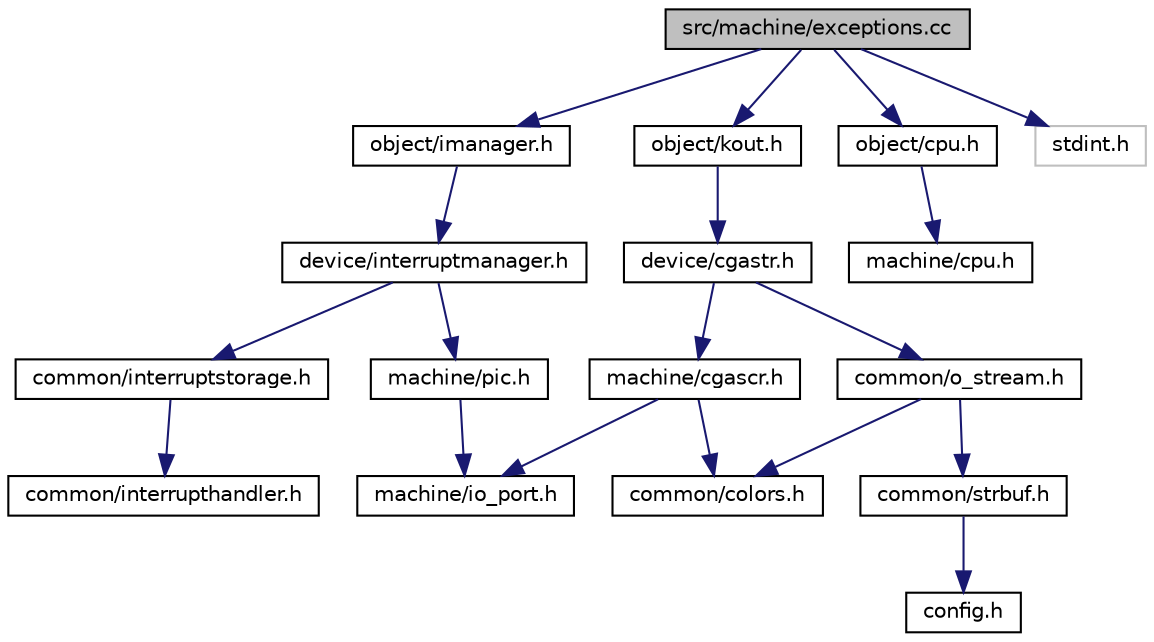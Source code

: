 digraph "src/machine/exceptions.cc"
{
  bgcolor="transparent";
  edge [fontname="Helvetica",fontsize="10",labelfontname="Helvetica",labelfontsize="10"];
  node [fontname="Helvetica",fontsize="10",shape=record];
  Node1 [label="src/machine/exceptions.cc",height=0.2,width=0.4,color="black", fillcolor="grey75", style="filled", fontcolor="black"];
  Node1 -> Node2 [color="midnightblue",fontsize="10",style="solid",fontname="Helvetica"];
  Node2 [label="object/imanager.h",height=0.2,width=0.4,color="black",URL="$imanager_8h.html"];
  Node2 -> Node3 [color="midnightblue",fontsize="10",style="solid",fontname="Helvetica"];
  Node3 [label="device/interruptmanager.h",height=0.2,width=0.4,color="black",URL="$interruptmanager_8h.html"];
  Node3 -> Node4 [color="midnightblue",fontsize="10",style="solid",fontname="Helvetica"];
  Node4 [label="common/interruptstorage.h",height=0.2,width=0.4,color="black",URL="$interruptstorage_8h.html"];
  Node4 -> Node5 [color="midnightblue",fontsize="10",style="solid",fontname="Helvetica"];
  Node5 [label="common/interrupthandler.h",height=0.2,width=0.4,color="black",URL="$interrupthandler_8h.html"];
  Node3 -> Node6 [color="midnightblue",fontsize="10",style="solid",fontname="Helvetica"];
  Node6 [label="machine/pic.h",height=0.2,width=0.4,color="black",URL="$pic_8h.html"];
  Node6 -> Node7 [color="midnightblue",fontsize="10",style="solid",fontname="Helvetica"];
  Node7 [label="machine/io_port.h",height=0.2,width=0.4,color="black",URL="$io__port_8h.html"];
  Node1 -> Node8 [color="midnightblue",fontsize="10",style="solid",fontname="Helvetica"];
  Node8 [label="object/kout.h",height=0.2,width=0.4,color="black",URL="$kout_8h.html",tooltip="alles notwendige zum nutzen der in main.cc deklarierten globalen Variable kout "];
  Node8 -> Node9 [color="midnightblue",fontsize="10",style="solid",fontname="Helvetica"];
  Node9 [label="device/cgastr.h",height=0.2,width=0.4,color="black",URL="$cgastr_8h.html"];
  Node9 -> Node10 [color="midnightblue",fontsize="10",style="solid",fontname="Helvetica"];
  Node10 [label="common/o_stream.h",height=0.2,width=0.4,color="black",URL="$o__stream_8h.html"];
  Node10 -> Node11 [color="midnightblue",fontsize="10",style="solid",fontname="Helvetica"];
  Node11 [label="common/strbuf.h",height=0.2,width=0.4,color="black",URL="$strbuf_8h.html"];
  Node11 -> Node12 [color="midnightblue",fontsize="10",style="solid",fontname="Helvetica"];
  Node12 [label="config.h",height=0.2,width=0.4,color="black",URL="$config_8h.html",tooltip="verschiedene defines für Einstellungen "];
  Node10 -> Node13 [color="midnightblue",fontsize="10",style="solid",fontname="Helvetica"];
  Node13 [label="common/colors.h",height=0.2,width=0.4,color="black",URL="$colors_8h.html"];
  Node9 -> Node14 [color="midnightblue",fontsize="10",style="solid",fontname="Helvetica"];
  Node14 [label="machine/cgascr.h",height=0.2,width=0.4,color="black",URL="$cgascr_8h.html"];
  Node14 -> Node7 [color="midnightblue",fontsize="10",style="solid",fontname="Helvetica"];
  Node14 -> Node13 [color="midnightblue",fontsize="10",style="solid",fontname="Helvetica"];
  Node1 -> Node15 [color="midnightblue",fontsize="10",style="solid",fontname="Helvetica"];
  Node15 [label="object/cpu.h",height=0.2,width=0.4,color="black",URL="$object_2cpu_8h.html",tooltip="alles notwendige zum nutzen der in main.cc deklarierten globalen Variable cpu "];
  Node15 -> Node16 [color="midnightblue",fontsize="10",style="solid",fontname="Helvetica"];
  Node16 [label="machine/cpu.h",height=0.2,width=0.4,color="black",URL="$machine_2cpu_8h.html"];
  Node1 -> Node17 [color="midnightblue",fontsize="10",style="solid",fontname="Helvetica"];
  Node17 [label="stdint.h",height=0.2,width=0.4,color="grey75"];
}
